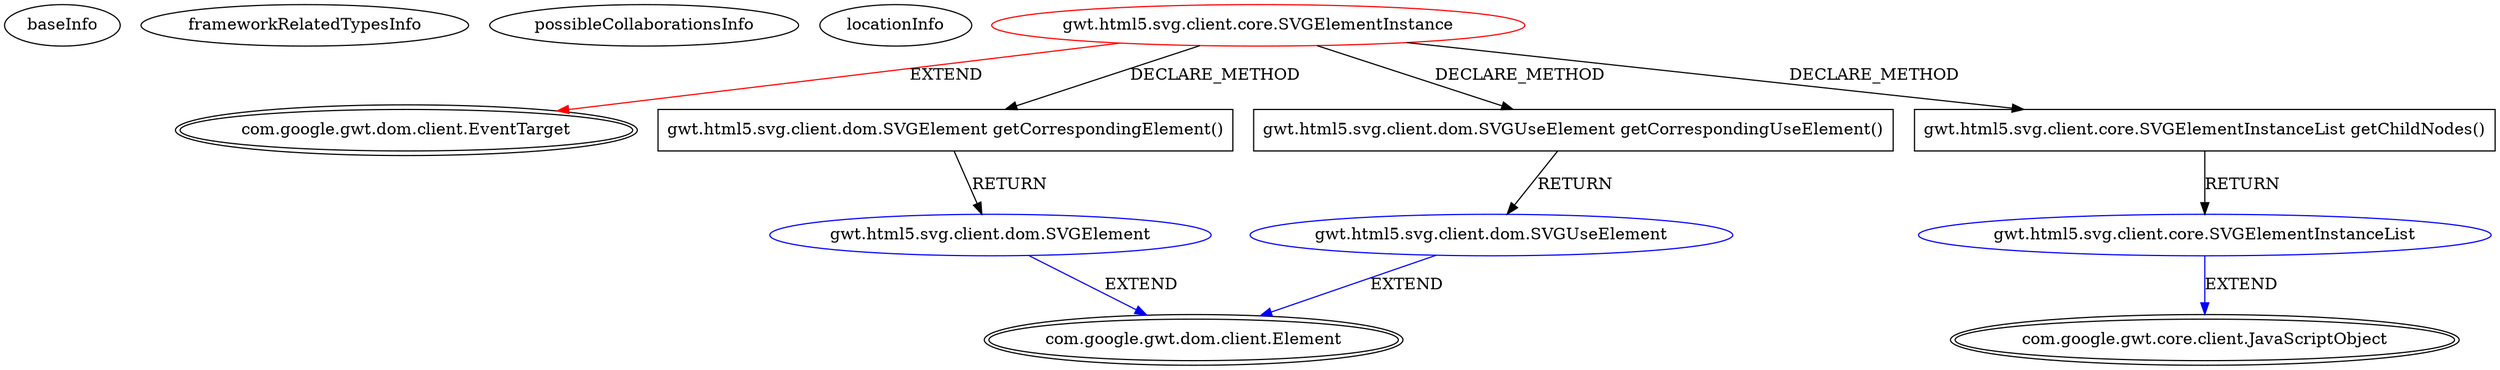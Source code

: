 digraph {
baseInfo[graphId=3785,category="extension_graph",isAnonymous=false,possibleRelation=true]
frameworkRelatedTypesInfo[0="com.google.gwt.dom.client.EventTarget"]
possibleCollaborationsInfo[0="3785~CLIENT_METHOD_DECLARATION-RETURN_TYPE-~com.google.gwt.dom.client.EventTarget ~com.google.gwt.dom.client.Element ~false~false",1="3785~CLIENT_METHOD_DECLARATION-RETURN_TYPE-~com.google.gwt.dom.client.EventTarget ~com.google.gwt.core.client.JavaScriptObject ~false~false"]
locationInfo[projectName="mguiral-GwtSvgLib",filePath="/mguiral-GwtSvgLib/GwtSvgLib-master/src/gwt/html5/svg/client/core/SVGElementInstance.java",contextSignature="SVGElementInstance",graphId="3785"]
0[label="gwt.html5.svg.client.core.SVGElementInstance",vertexType="ROOT_CLIENT_CLASS_DECLARATION",isFrameworkType=false,color=red]
1[label="com.google.gwt.dom.client.EventTarget",vertexType="FRAMEWORK_CLASS_TYPE",isFrameworkType=true,peripheries=2]
2[label="gwt.html5.svg.client.dom.SVGElement getCorrespondingElement()",vertexType="CLIENT_METHOD_DECLARATION",isFrameworkType=false,shape=box]
3[label="gwt.html5.svg.client.dom.SVGElement",vertexType="REFERENCE_CLIENT_CLASS_DECLARATION",isFrameworkType=false,color=blue]
4[label="com.google.gwt.dom.client.Element",vertexType="FRAMEWORK_CLASS_TYPE",isFrameworkType=true,peripheries=2]
5[label="gwt.html5.svg.client.dom.SVGUseElement getCorrespondingUseElement()",vertexType="CLIENT_METHOD_DECLARATION",isFrameworkType=false,shape=box]
6[label="gwt.html5.svg.client.dom.SVGUseElement",vertexType="REFERENCE_CLIENT_CLASS_DECLARATION",isFrameworkType=false,color=blue]
9[label="gwt.html5.svg.client.core.SVGElementInstanceList getChildNodes()",vertexType="CLIENT_METHOD_DECLARATION",isFrameworkType=false,shape=box]
10[label="gwt.html5.svg.client.core.SVGElementInstanceList",vertexType="REFERENCE_CLIENT_CLASS_DECLARATION",isFrameworkType=false,color=blue]
11[label="com.google.gwt.core.client.JavaScriptObject",vertexType="FRAMEWORK_CLASS_TYPE",isFrameworkType=true,peripheries=2]
0->1[label="EXTEND",color=red]
0->2[label="DECLARE_METHOD"]
3->4[label="EXTEND",color=blue]
2->3[label="RETURN"]
0->5[label="DECLARE_METHOD"]
6->4[label="EXTEND",color=blue]
5->6[label="RETURN"]
0->9[label="DECLARE_METHOD"]
10->11[label="EXTEND",color=blue]
9->10[label="RETURN"]
}
